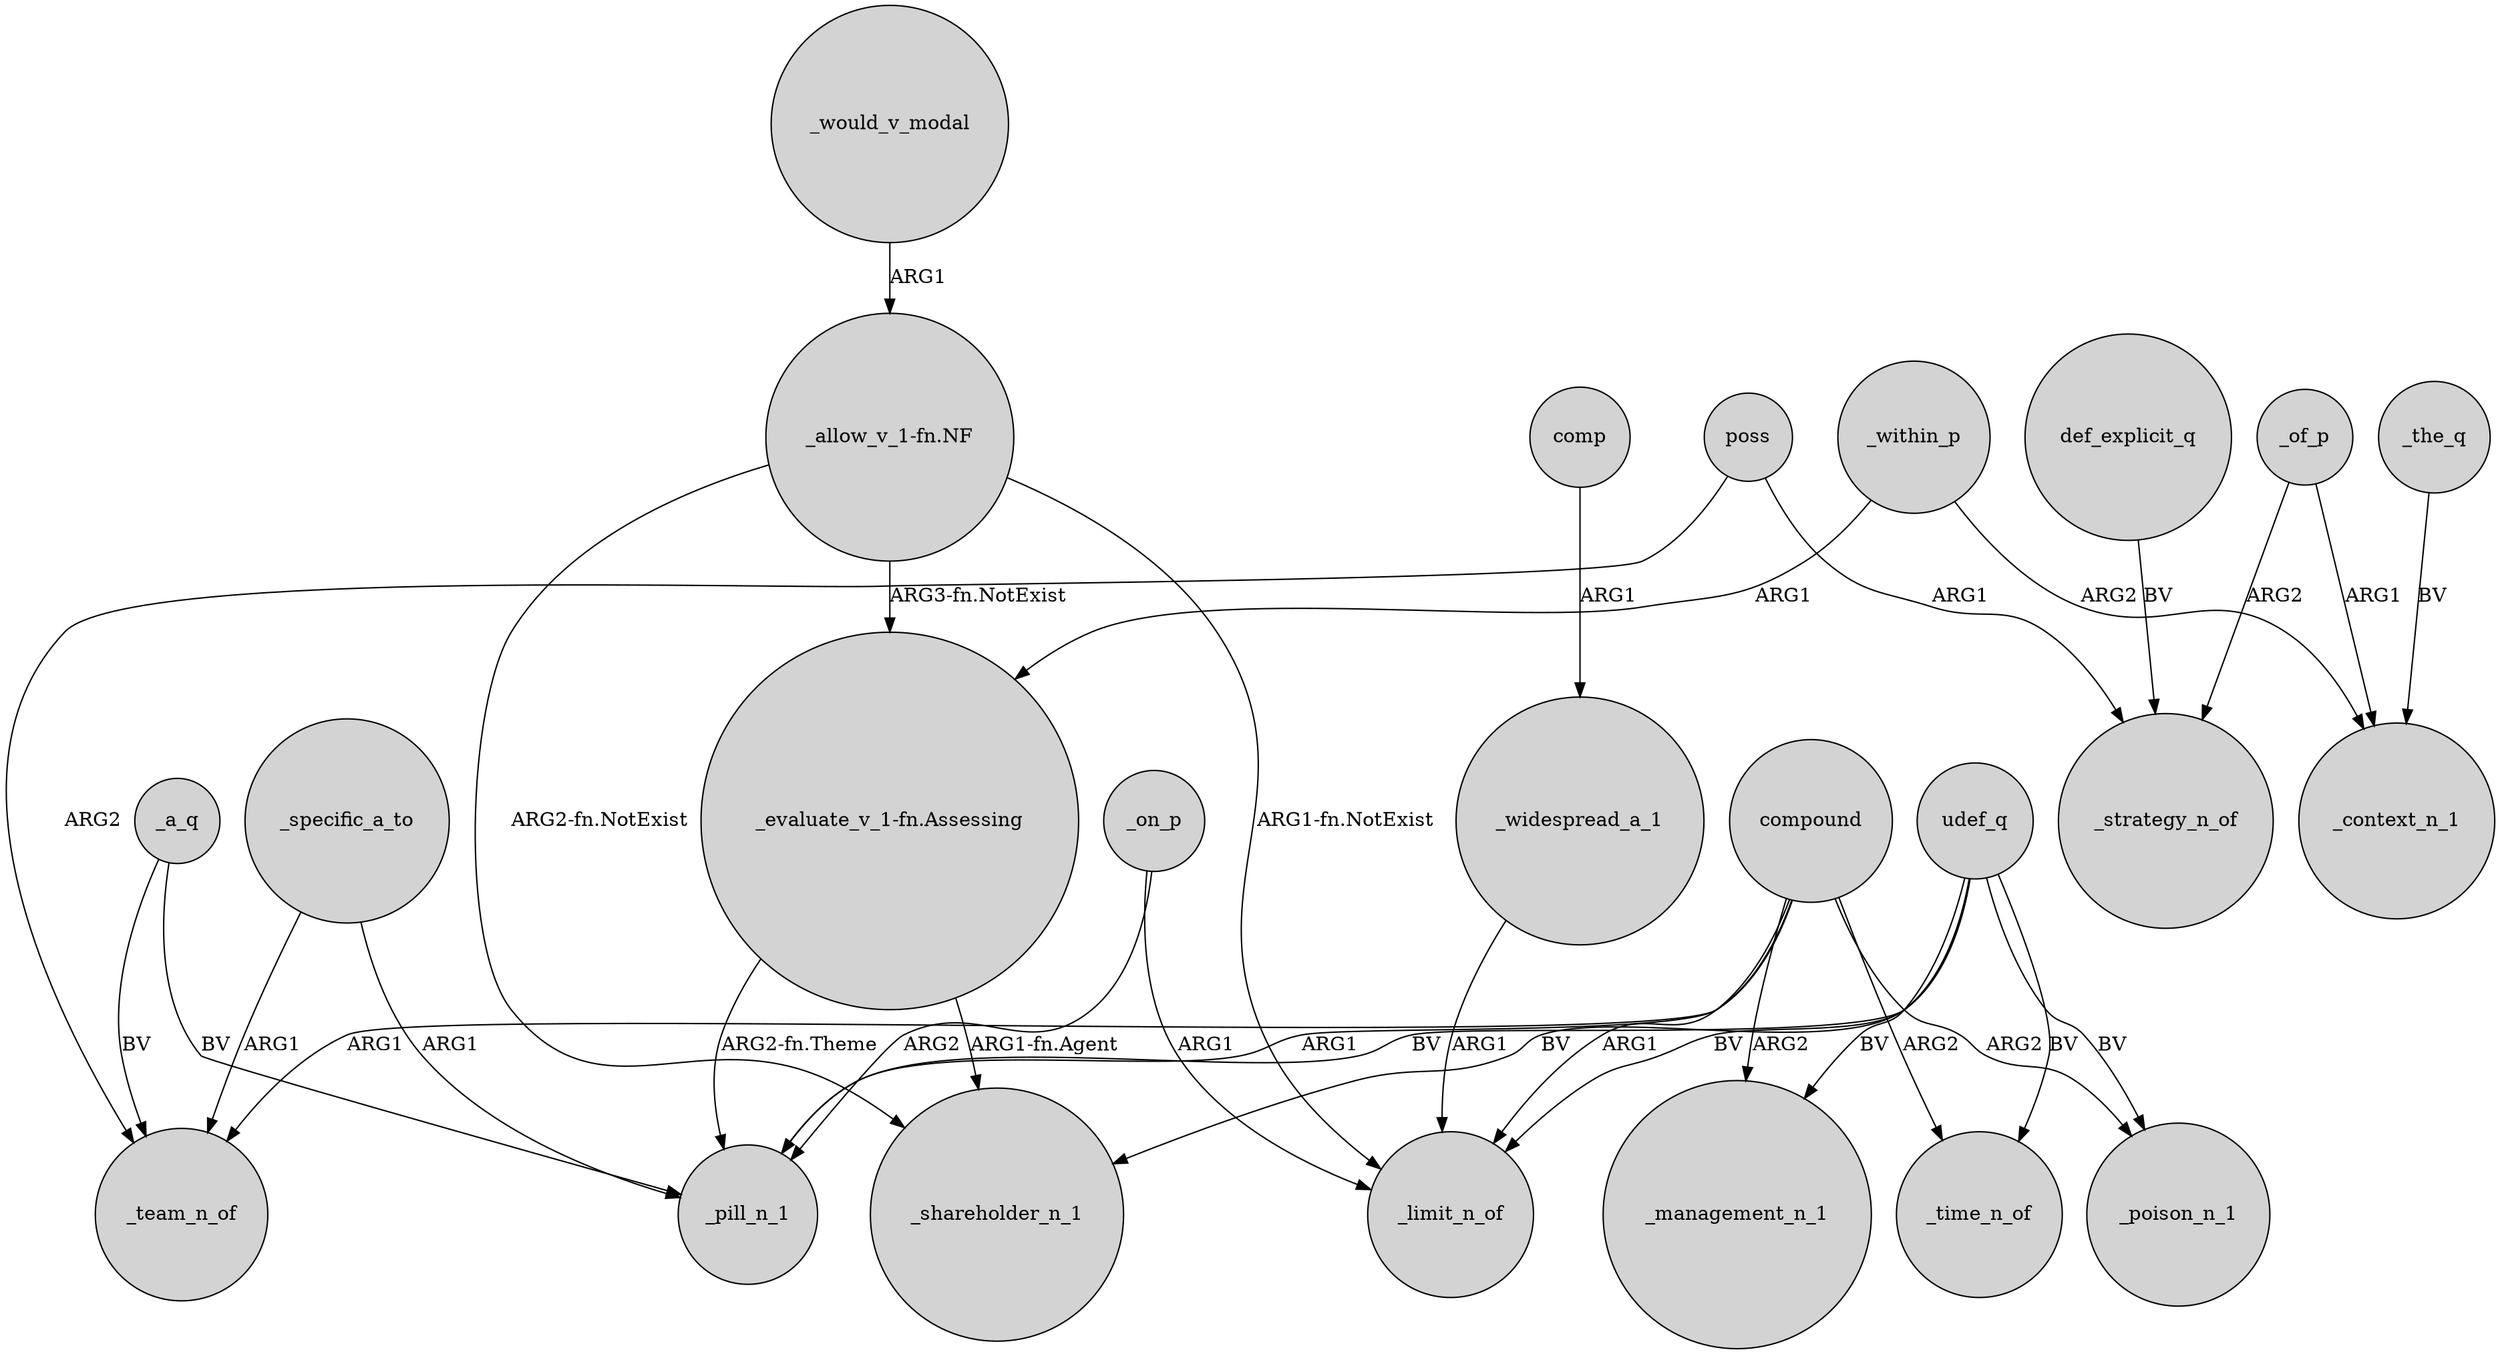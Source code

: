 digraph {
	node [shape=circle style=filled]
	_specific_a_to -> _team_n_of [label=ARG1]
	compound -> _pill_n_1 [label=ARG1]
	"_evaluate_v_1-fn.Assessing" -> _pill_n_1 [label="ARG2-fn.Theme"]
	_specific_a_to -> _pill_n_1 [label=ARG1]
	compound -> _team_n_of [label=ARG1]
	_of_p -> _strategy_n_of [label=ARG2]
	poss -> _strategy_n_of [label=ARG1]
	"_allow_v_1-fn.NF" -> "_evaluate_v_1-fn.Assessing" [label="ARG3-fn.NotExist"]
	"_evaluate_v_1-fn.Assessing" -> _shareholder_n_1 [label="ARG1-fn.Agent"]
	_a_q -> _team_n_of [label=BV]
	compound -> _limit_n_of [label=ARG1]
	"_allow_v_1-fn.NF" -> _limit_n_of [label="ARG1-fn.NotExist"]
	_would_v_modal -> "_allow_v_1-fn.NF" [label=ARG1]
	_widespread_a_1 -> _limit_n_of [label=ARG1]
	_within_p -> _context_n_1 [label=ARG2]
	_the_q -> _context_n_1 [label=BV]
	compound -> _management_n_1 [label=ARG2]
	udef_q -> _management_n_1 [label=BV]
	udef_q -> _shareholder_n_1 [label=BV]
	udef_q -> _poison_n_1 [label=BV]
	udef_q -> _pill_n_1 [label=BV]
	_within_p -> "_evaluate_v_1-fn.Assessing" [label=ARG1]
	_a_q -> _pill_n_1 [label=BV]
	udef_q -> _time_n_of [label=BV]
	compound -> _poison_n_1 [label=ARG2]
	compound -> _time_n_of [label=ARG2]
	poss -> _team_n_of [label=ARG2]
	_of_p -> _context_n_1 [label=ARG1]
	"_allow_v_1-fn.NF" -> _shareholder_n_1 [label="ARG2-fn.NotExist"]
	def_explicit_q -> _strategy_n_of [label=BV]
	comp -> _widespread_a_1 [label=ARG1]
	_on_p -> _limit_n_of [label=ARG1]
	udef_q -> _limit_n_of [label=BV]
	_on_p -> _pill_n_1 [label=ARG2]
}
